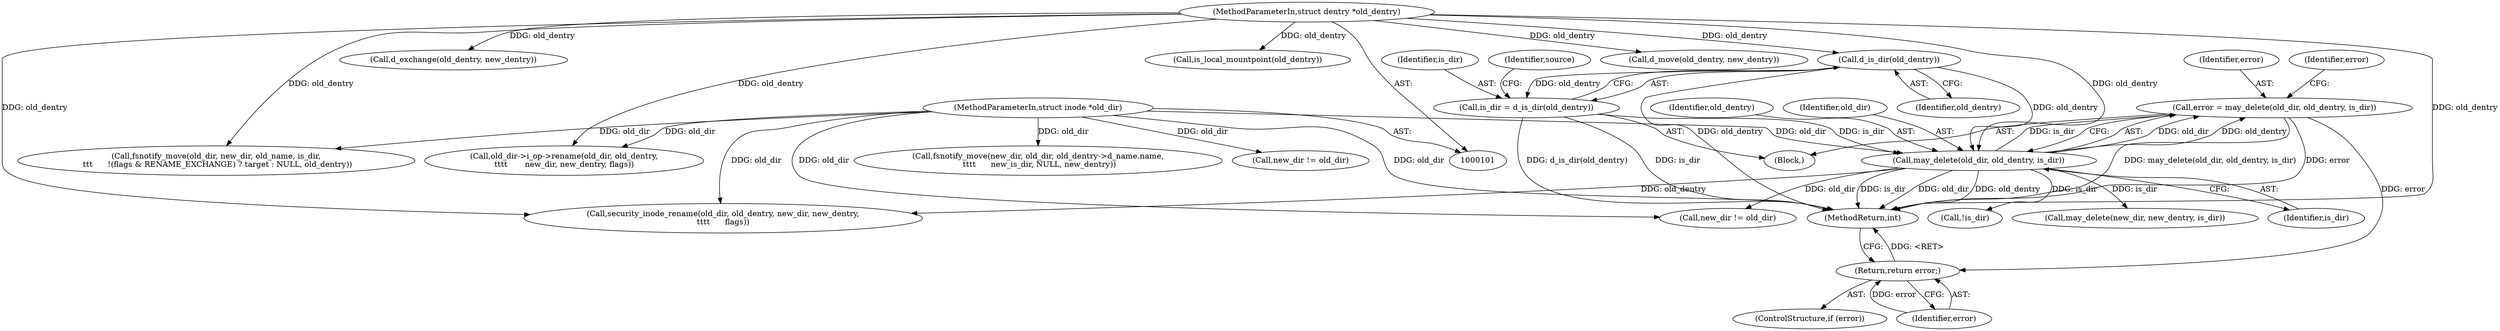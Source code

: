 digraph "0_linux_49d31c2f389acfe83417083e1208422b4091cd9e_0@API" {
"1000146" [label="(Call,error = may_delete(old_dir, old_dentry, is_dir))"];
"1000148" [label="(Call,may_delete(old_dir, old_dentry, is_dir))"];
"1000102" [label="(MethodParameterIn,struct inode *old_dir)"];
"1000113" [label="(Call,d_is_dir(old_dentry))"];
"1000103" [label="(MethodParameterIn,struct dentry *old_dentry)"];
"1000111" [label="(Call,is_dir = d_is_dir(old_dentry))"];
"1000154" [label="(Return,return error;)"];
"1000114" [label="(Identifier,old_dentry)"];
"1000411" [label="(Call,d_exchange(old_dentry, new_dentry))"];
"1000362" [label="(Call,old_dir->i_op->rename(old_dir, old_dentry,\n\t\t\t\t       new_dir, new_dentry, flags))"];
"1000148" [label="(Call,may_delete(old_dir, old_dentry, is_dir))"];
"1000146" [label="(Call,error = may_delete(old_dir, old_dentry, is_dir))"];
"1000151" [label="(Identifier,is_dir)"];
"1000279" [label="(Call,is_local_mountpoint(old_dentry))"];
"1000113" [label="(Call,d_is_dir(old_dentry))"];
"1000260" [label="(Call,!is_dir)"];
"1000178" [label="(Call,may_delete(new_dir, new_dentry, is_dir))"];
"1000204" [label="(Call,new_dir != old_dir)"];
"1000111" [label="(Call,is_dir = d_is_dir(old_dentry))"];
"1000469" [label="(MethodReturn,int)"];
"1000287" [label="(Call,new_dir != old_dir)"];
"1000103" [label="(MethodParameterIn,struct dentry *old_dentry)"];
"1000112" [label="(Identifier,is_dir)"];
"1000147" [label="(Identifier,error)"];
"1000152" [label="(ControlStructure,if (error))"];
"1000238" [label="(Call,security_inode_rename(old_dir, old_dentry, new_dir, new_dentry,\n\t\t\t\t      flags))"];
"1000150" [label="(Identifier,old_dentry)"];
"1000118" [label="(Identifier,source)"];
"1000436" [label="(Call,fsnotify_move(old_dir, new_dir, old_name, is_dir,\n \t\t\t      !(flags & RENAME_EXCHANGE) ? target : NULL, old_dentry))"];
"1000108" [label="(Block,)"];
"1000153" [label="(Identifier,error)"];
"1000155" [label="(Identifier,error)"];
"1000149" [label="(Identifier,old_dir)"];
"1000407" [label="(Call,d_move(old_dentry, new_dentry))"];
"1000154" [label="(Return,return error;)"];
"1000454" [label="(Call,fsnotify_move(new_dir, old_dir, old_dentry->d_name.name,\n \t\t\t\t      new_is_dir, NULL, new_dentry))"];
"1000102" [label="(MethodParameterIn,struct inode *old_dir)"];
"1000146" -> "1000108"  [label="AST: "];
"1000146" -> "1000148"  [label="CFG: "];
"1000147" -> "1000146"  [label="AST: "];
"1000148" -> "1000146"  [label="AST: "];
"1000153" -> "1000146"  [label="CFG: "];
"1000146" -> "1000469"  [label="DDG: may_delete(old_dir, old_dentry, is_dir)"];
"1000146" -> "1000469"  [label="DDG: error"];
"1000148" -> "1000146"  [label="DDG: old_dir"];
"1000148" -> "1000146"  [label="DDG: old_dentry"];
"1000148" -> "1000146"  [label="DDG: is_dir"];
"1000146" -> "1000154"  [label="DDG: error"];
"1000148" -> "1000151"  [label="CFG: "];
"1000149" -> "1000148"  [label="AST: "];
"1000150" -> "1000148"  [label="AST: "];
"1000151" -> "1000148"  [label="AST: "];
"1000148" -> "1000469"  [label="DDG: is_dir"];
"1000148" -> "1000469"  [label="DDG: old_dir"];
"1000148" -> "1000469"  [label="DDG: old_dentry"];
"1000102" -> "1000148"  [label="DDG: old_dir"];
"1000113" -> "1000148"  [label="DDG: old_dentry"];
"1000103" -> "1000148"  [label="DDG: old_dentry"];
"1000111" -> "1000148"  [label="DDG: is_dir"];
"1000148" -> "1000178"  [label="DDG: is_dir"];
"1000148" -> "1000204"  [label="DDG: old_dir"];
"1000148" -> "1000238"  [label="DDG: old_dentry"];
"1000148" -> "1000260"  [label="DDG: is_dir"];
"1000102" -> "1000101"  [label="AST: "];
"1000102" -> "1000469"  [label="DDG: old_dir"];
"1000102" -> "1000204"  [label="DDG: old_dir"];
"1000102" -> "1000238"  [label="DDG: old_dir"];
"1000102" -> "1000287"  [label="DDG: old_dir"];
"1000102" -> "1000362"  [label="DDG: old_dir"];
"1000102" -> "1000436"  [label="DDG: old_dir"];
"1000102" -> "1000454"  [label="DDG: old_dir"];
"1000113" -> "1000111"  [label="AST: "];
"1000113" -> "1000114"  [label="CFG: "];
"1000114" -> "1000113"  [label="AST: "];
"1000111" -> "1000113"  [label="CFG: "];
"1000113" -> "1000469"  [label="DDG: old_dentry"];
"1000113" -> "1000111"  [label="DDG: old_dentry"];
"1000103" -> "1000113"  [label="DDG: old_dentry"];
"1000103" -> "1000101"  [label="AST: "];
"1000103" -> "1000469"  [label="DDG: old_dentry"];
"1000103" -> "1000238"  [label="DDG: old_dentry"];
"1000103" -> "1000279"  [label="DDG: old_dentry"];
"1000103" -> "1000362"  [label="DDG: old_dentry"];
"1000103" -> "1000407"  [label="DDG: old_dentry"];
"1000103" -> "1000411"  [label="DDG: old_dentry"];
"1000103" -> "1000436"  [label="DDG: old_dentry"];
"1000111" -> "1000108"  [label="AST: "];
"1000112" -> "1000111"  [label="AST: "];
"1000118" -> "1000111"  [label="CFG: "];
"1000111" -> "1000469"  [label="DDG: is_dir"];
"1000111" -> "1000469"  [label="DDG: d_is_dir(old_dentry)"];
"1000154" -> "1000152"  [label="AST: "];
"1000154" -> "1000155"  [label="CFG: "];
"1000155" -> "1000154"  [label="AST: "];
"1000469" -> "1000154"  [label="CFG: "];
"1000154" -> "1000469"  [label="DDG: <RET>"];
"1000155" -> "1000154"  [label="DDG: error"];
}
